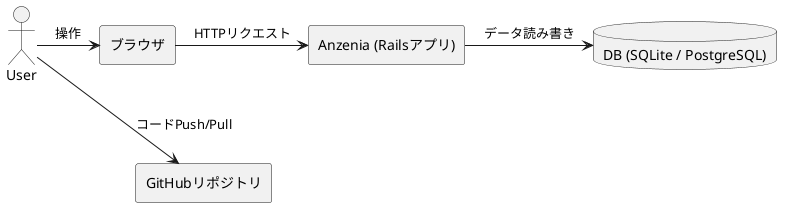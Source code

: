 @startuml
actor User

rectangle "ブラウザ" as Browser
rectangle "Anzenia (Railsアプリ)" as Rails
database "DB (SQLite / PostgreSQL)" as DB
rectangle "GitHubリポジトリ" as GitHub

User -> Browser : 操作
Browser -> Rails : HTTPリクエスト
Rails -> DB : データ読み書き

Rails -[hidden]-> GitHub
User -> GitHub : コードPush/Pull
@enduml